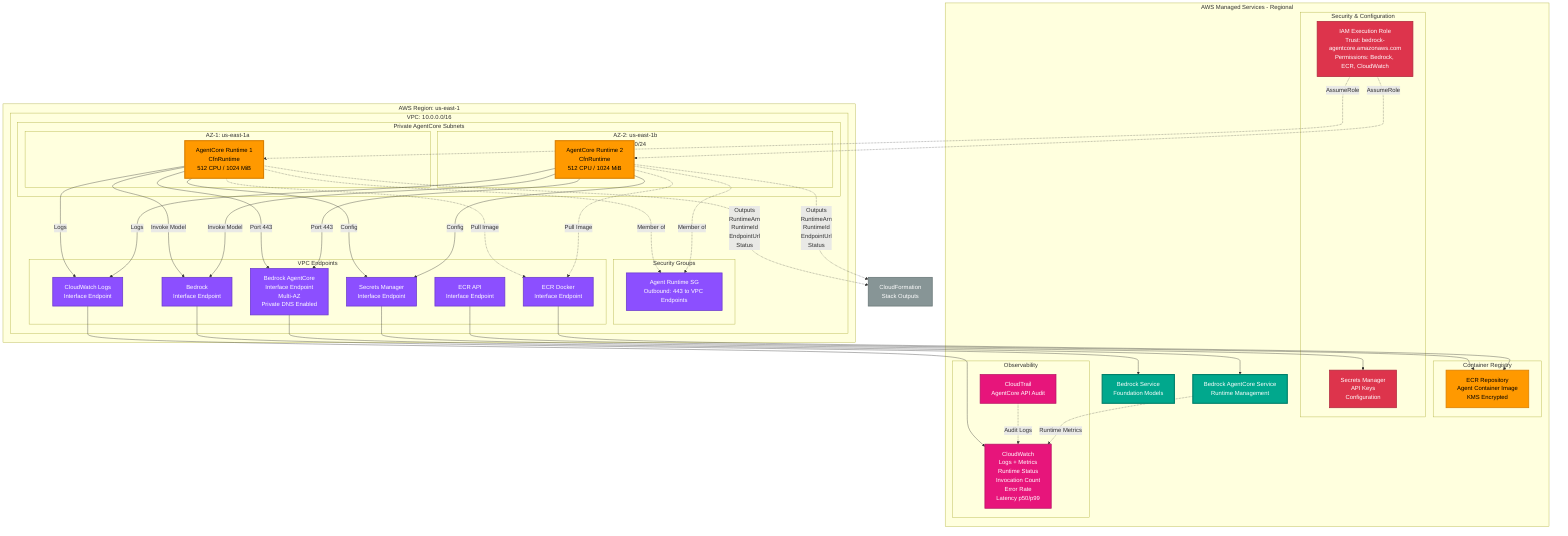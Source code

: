 graph TB
    subgraph "AWS Region: us-east-1"
        subgraph "VPC: 10.0.0.0/16"
            
            subgraph "Private AgentCore Subnets"
                subgraph "AZ-1: us-east-1a
10.0.21.0/24"
                    AgentRuntime1[AgentCore Runtime 1
CfnRuntime
512 CPU / 1024 MiB]
                end
                
                subgraph "AZ-2: us-east-1b
10.0.22.0/24"
                    AgentRuntime2[AgentCore Runtime 2
CfnRuntime
512 CPU / 1024 MiB]
                end
            end
            
            subgraph "Security Groups"
                RuntimeSG[Agent Runtime SG
Outbound: 443 to VPC Endpoints]
            end
            
            subgraph "VPC Endpoints"
                VPCE_BedrockAgentCore[Bedrock AgentCore
Interface Endpoint
Multi-AZ
Private DNS Enabled]
                VPCE_Bedrock[Bedrock
Interface Endpoint]
                VPCE_ECR_API[ECR API
Interface Endpoint]
                VPCE_ECR_DKR[ECR Docker
Interface Endpoint]
                VPCE_CW_Logs[CloudWatch Logs
Interface Endpoint]
                VPCE_Secrets[Secrets Manager
Interface Endpoint]
            end
        end
    end
    
    subgraph "AWS Managed Services - Regional"
        BedrockAgentCore[Bedrock AgentCore Service
Runtime Management]
        Bedrock[Bedrock Service
Foundation Models]
        
        subgraph "Container Registry"
            ECR[ECR Repository
Agent Container Image
KMS Encrypted]
        end
        
        subgraph "Security & Configuration"
            IAM[IAM Execution Role
Trust: bedrock-agentcore.amazonaws.com
Permissions: Bedrock, ECR, CloudWatch]
            Secrets[Secrets Manager
API Keys
Configuration]
        end
        
        subgraph "Observability"
            CloudWatch[CloudWatch
Logs + Metrics
Runtime Status
Invocation Count
Error Rate
Latency p50/p99]
            CloudTrail[CloudTrail
AgentCore API Audit]
        end
    end
    
    %% Runtime to Security Group
    AgentRuntime1 -.->|Member of| RuntimeSG
    AgentRuntime2 -.->|Member of| RuntimeSG
    
    %% Runtime to VPC Endpoints
    AgentRuntime1 -->|Port 443| VPCE_BedrockAgentCore
    AgentRuntime2 -->|Port 443| VPCE_BedrockAgentCore
    
    AgentRuntime1 -->|Invoke Model| VPCE_Bedrock
    AgentRuntime2 -->|Invoke Model| VPCE_Bedrock
    
    AgentRuntime1 -.->|Pull Image| VPCE_ECR_DKR
    AgentRuntime2 -.->|Pull Image| VPCE_ECR_DKR
    
    AgentRuntime1 -->|Logs| VPCE_CW_Logs
    AgentRuntime2 -->|Logs| VPCE_CW_Logs
    
    AgentRuntime1 -->|Config| VPCE_Secrets
    AgentRuntime2 -->|Config| VPCE_Secrets
    
    %% VPC Endpoints to Services
    VPCE_BedrockAgentCore --> BedrockAgentCore
    VPCE_Bedrock --> Bedrock
    VPCE_ECR_API --> ECR
    VPCE_ECR_DKR --> ECR
    VPCE_CW_Logs --> CloudWatch
    VPCE_Secrets --> Secrets
    
    %% IAM Role Association
    IAM -.->|AssumeRole| AgentRuntime1
    IAM -.->|AssumeRole| AgentRuntime2
    
    %% Monitoring
    CloudTrail -.->|Audit Logs| CloudWatch
    BedrockAgentCore -.->|Runtime Metrics| CloudWatch
    
    %% Stack Outputs
    AgentRuntime1 -.->|Outputs
RuntimeArn
RuntimeId
EndpointUrl
Status| StackOutputs[CloudFormation
Stack Outputs]
    AgentRuntime2 -.->|Outputs
RuntimeArn
RuntimeId
EndpointUrl
Status| StackOutputs
    
    %% Styling - AWS Architecture Colors
    classDef compute fill:#FF9900,stroke:#D97F00,stroke-width:3px,color:#000
    classDef ml fill:#01A88D,stroke:#017F6A,stroke-width:3px,color:#fff
    classDef networking fill:#8C4FFF,stroke:#6B3ACC,stroke-width:2px,color:#fff
    classDef security fill:#DD344C,stroke:#B02A3D,stroke-width:2px,color:#fff
    classDef storage fill:#7AA116,stroke:#5F8112,stroke-width:2px,color:#fff
    classDef management fill:#E7157B,stroke:#B81163,stroke-width:2px,color:#fff
    classDef containers fill:#FF9900,stroke:#D97F00,stroke-width:2px,color:#000
    classDef outputs fill:#879596,stroke:#687677,stroke-width:2px,color:#fff
    
    class AgentRuntime1,AgentRuntime2 compute
    class BedrockAgentCore,Bedrock ml
    class VPCE_BedrockAgentCore,VPCE_Bedrock,VPCE_ECR_API,VPCE_ECR_DKR,VPCE_CW_Logs,VPCE_Secrets,RuntimeSG networking
    class IAM,Secrets security
    class ECR containers
    class CloudWatch,CloudTrail management
    class StackOutputs outputs